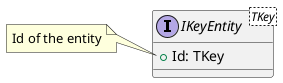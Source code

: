 ﻿@startuml

interface IKeyEntity<TKey>{
    +Id: TKey
}

note left of IKeyEntity::Id
      Id of the entity
    end note
    
@enduml